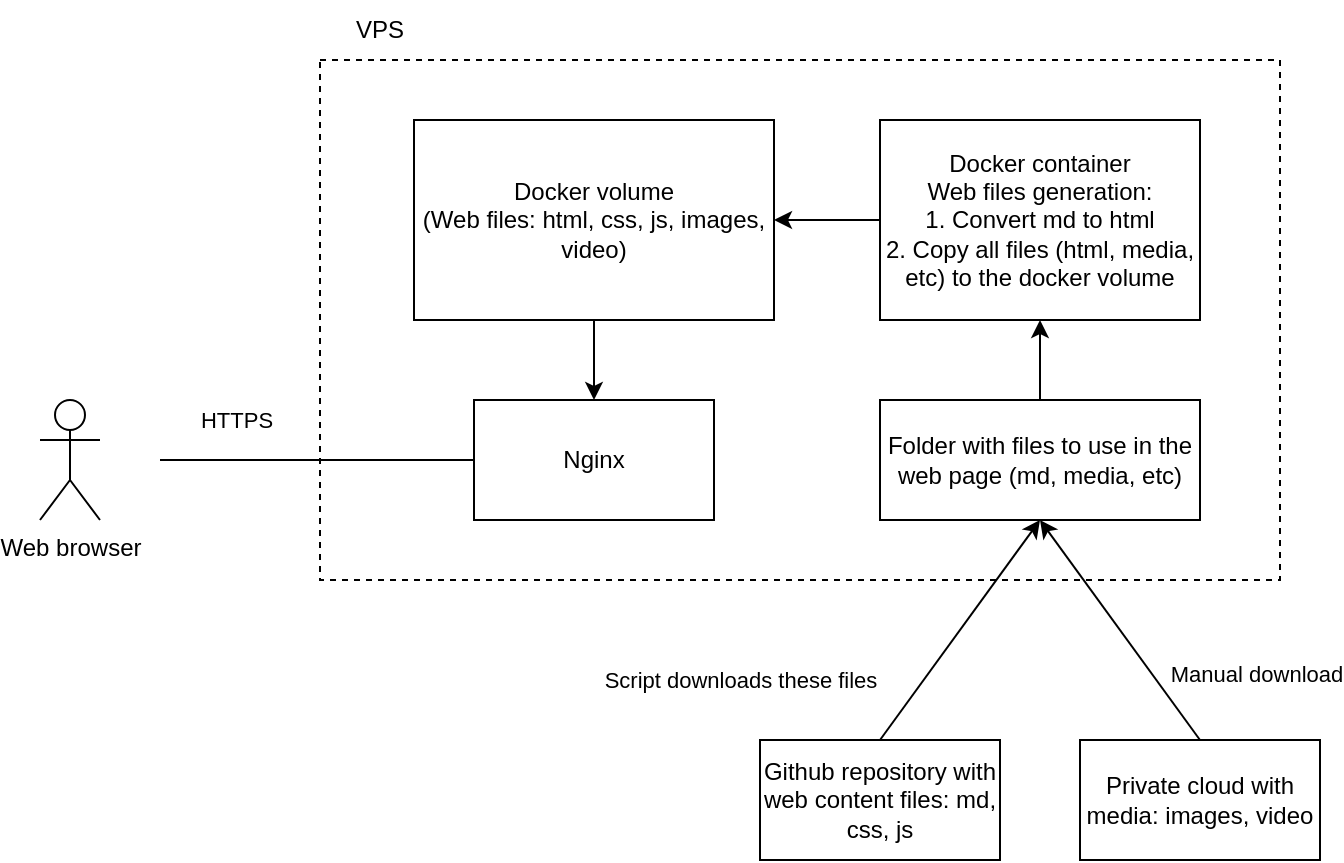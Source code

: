<mxfile version="24.7.17">
  <diagram name="Página-1" id="UAzXk1vWCmATqAbV6jn9">
    <mxGraphModel dx="730" dy="483" grid="1" gridSize="10" guides="1" tooltips="1" connect="1" arrows="1" fold="1" page="1" pageScale="1" pageWidth="827" pageHeight="1169" math="0" shadow="0">
      <root>
        <mxCell id="0" />
        <mxCell id="1" parent="0" />
        <mxCell id="bHx04fvIDPsrOCiDx9oq-1" value="Web browser" style="shape=umlActor;verticalLabelPosition=bottom;verticalAlign=top;html=1;outlineConnect=0;" parent="1" vertex="1">
          <mxGeometry x="20" y="250" width="30" height="60" as="geometry" />
        </mxCell>
        <mxCell id="bHx04fvIDPsrOCiDx9oq-6" value="" style="rounded=0;whiteSpace=wrap;html=1;dashed=1;" parent="1" vertex="1">
          <mxGeometry x="160" y="80" width="480" height="260" as="geometry" />
        </mxCell>
        <mxCell id="bHx04fvIDPsrOCiDx9oq-4" value="Nginx" style="rounded=0;whiteSpace=wrap;html=1;" parent="1" vertex="1">
          <mxGeometry x="237" y="250" width="120" height="60" as="geometry" />
        </mxCell>
        <mxCell id="bHx04fvIDPsrOCiDx9oq-5" value="" style="endArrow=none;html=1;rounded=0;exitX=0;exitY=0.5;exitDx=0;exitDy=0;" parent="1" source="bHx04fvIDPsrOCiDx9oq-4" edge="1">
          <mxGeometry width="50" height="50" relative="1" as="geometry">
            <mxPoint x="320" y="290" as="sourcePoint" />
            <mxPoint x="80" y="280" as="targetPoint" />
          </mxGeometry>
        </mxCell>
        <mxCell id="bHx04fvIDPsrOCiDx9oq-7" value="&lt;div&gt;HTTPS&lt;/div&gt;" style="edgeLabel;html=1;align=center;verticalAlign=middle;resizable=0;points=[];" parent="bHx04fvIDPsrOCiDx9oq-5" vertex="1" connectable="0">
          <mxGeometry x="0.463" y="1" relative="1" as="geometry">
            <mxPoint x="-4" y="-21" as="offset" />
          </mxGeometry>
        </mxCell>
        <mxCell id="bHx04fvIDPsrOCiDx9oq-8" value="VPS" style="text;html=1;align=center;verticalAlign=middle;whiteSpace=wrap;rounded=0;" parent="1" vertex="1">
          <mxGeometry x="160" y="50" width="60" height="30" as="geometry" />
        </mxCell>
        <mxCell id="bHx04fvIDPsrOCiDx9oq-9" value="&lt;div&gt;Docker volume&lt;/div&gt;&lt;div&gt;(Web files: html, css, js, images, video)&lt;br&gt;&lt;/div&gt;" style="rounded=0;whiteSpace=wrap;html=1;" parent="1" vertex="1">
          <mxGeometry x="207" y="110" width="180" height="100" as="geometry" />
        </mxCell>
        <mxCell id="bHx04fvIDPsrOCiDx9oq-10" value="" style="endArrow=classic;html=1;rounded=0;exitX=0.5;exitY=1;exitDx=0;exitDy=0;entryX=0.5;entryY=0;entryDx=0;entryDy=0;" parent="1" source="bHx04fvIDPsrOCiDx9oq-9" target="bHx04fvIDPsrOCiDx9oq-4" edge="1">
          <mxGeometry width="50" height="50" relative="1" as="geometry">
            <mxPoint x="320" y="250" as="sourcePoint" />
            <mxPoint x="370" y="200" as="targetPoint" />
          </mxGeometry>
        </mxCell>
        <mxCell id="bHx04fvIDPsrOCiDx9oq-11" value="Docker container&lt;br&gt;Web files generation:&lt;br&gt;&lt;div&gt;1. Convert md to html&lt;/div&gt;&lt;div&gt;2. Copy all files (html, media, etc) to the docker volume&lt;/div&gt;" style="rounded=0;whiteSpace=wrap;html=1;" parent="1" vertex="1">
          <mxGeometry x="440" y="110" width="160" height="100" as="geometry" />
        </mxCell>
        <mxCell id="bHx04fvIDPsrOCiDx9oq-12" value="" style="endArrow=classic;html=1;rounded=0;entryX=1;entryY=0.5;entryDx=0;entryDy=0;exitX=0;exitY=0.5;exitDx=0;exitDy=0;" parent="1" source="bHx04fvIDPsrOCiDx9oq-11" target="bHx04fvIDPsrOCiDx9oq-9" edge="1">
          <mxGeometry width="50" height="50" relative="1" as="geometry">
            <mxPoint x="320" y="250" as="sourcePoint" />
            <mxPoint x="370" y="200" as="targetPoint" />
          </mxGeometry>
        </mxCell>
        <mxCell id="bHx04fvIDPsrOCiDx9oq-13" value="Folder with files to use in the web page (md, media, etc)" style="rounded=0;whiteSpace=wrap;html=1;" parent="1" vertex="1">
          <mxGeometry x="440" y="250" width="160" height="60" as="geometry" />
        </mxCell>
        <mxCell id="bHx04fvIDPsrOCiDx9oq-14" value="" style="endArrow=classic;html=1;rounded=0;entryX=0.5;entryY=1;entryDx=0;entryDy=0;exitX=0.5;exitY=0;exitDx=0;exitDy=0;" parent="1" source="bHx04fvIDPsrOCiDx9oq-13" target="bHx04fvIDPsrOCiDx9oq-11" edge="1">
          <mxGeometry width="50" height="50" relative="1" as="geometry">
            <mxPoint x="629.231" y="160" as="sourcePoint" />
            <mxPoint x="560" y="250" as="targetPoint" />
          </mxGeometry>
        </mxCell>
        <mxCell id="bHx04fvIDPsrOCiDx9oq-16" value="" style="endArrow=classic;html=1;rounded=0;exitX=0.5;exitY=0;exitDx=0;exitDy=0;entryX=0.5;entryY=1;entryDx=0;entryDy=0;" parent="1" source="bHx04fvIDPsrOCiDx9oq-22" target="bHx04fvIDPsrOCiDx9oq-13" edge="1">
          <mxGeometry width="50" height="50" relative="1" as="geometry">
            <mxPoint x="578" y="410" as="sourcePoint" />
            <mxPoint x="570" y="340" as="targetPoint" />
          </mxGeometry>
        </mxCell>
        <mxCell id="bHx04fvIDPsrOCiDx9oq-17" value="Manual download" style="edgeLabel;html=1;align=center;verticalAlign=middle;resizable=0;points=[];" parent="bHx04fvIDPsrOCiDx9oq-16" vertex="1" connectable="0">
          <mxGeometry x="-0.42" y="-2" relative="1" as="geometry">
            <mxPoint x="49" as="offset" />
          </mxGeometry>
        </mxCell>
        <mxCell id="bHx04fvIDPsrOCiDx9oq-19" value="" style="endArrow=classic;html=1;rounded=0;exitX=0.5;exitY=0;exitDx=0;exitDy=0;entryX=0.5;entryY=1;entryDx=0;entryDy=0;" parent="1" source="bHx04fvIDPsrOCiDx9oq-21" target="bHx04fvIDPsrOCiDx9oq-13" edge="1">
          <mxGeometry width="50" height="50" relative="1" as="geometry">
            <mxPoint x="435.25" y="420" as="sourcePoint" />
            <mxPoint x="500" y="370" as="targetPoint" />
          </mxGeometry>
        </mxCell>
        <mxCell id="bHx04fvIDPsrOCiDx9oq-20" value="&lt;div&gt;Script downloads these files&lt;/div&gt;" style="edgeLabel;html=1;align=center;verticalAlign=middle;resizable=0;points=[];" parent="bHx04fvIDPsrOCiDx9oq-19" vertex="1" connectable="0">
          <mxGeometry x="-0.455" y="2" relative="1" as="geometry">
            <mxPoint x="-90" y="1" as="offset" />
          </mxGeometry>
        </mxCell>
        <mxCell id="bHx04fvIDPsrOCiDx9oq-21" value="Github repository with web content files: md, css, js" style="rounded=0;whiteSpace=wrap;html=1;" parent="1" vertex="1">
          <mxGeometry x="380" y="420" width="120" height="60" as="geometry" />
        </mxCell>
        <mxCell id="bHx04fvIDPsrOCiDx9oq-22" value="Private cloud with media: images, video" style="rounded=0;whiteSpace=wrap;html=1;" parent="1" vertex="1">
          <mxGeometry x="540" y="420" width="120" height="60" as="geometry" />
        </mxCell>
      </root>
    </mxGraphModel>
  </diagram>
</mxfile>

